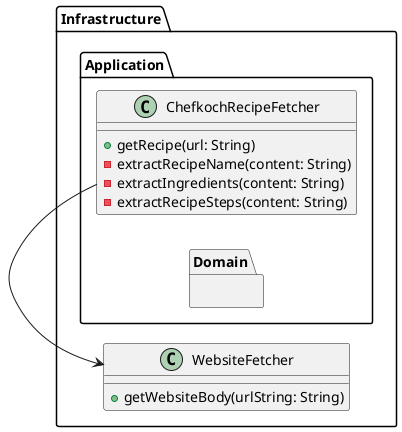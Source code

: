 @startuml

left to right direction

package "Infrastructure" {
  class WebsiteFetcher {
    + getWebsiteBody(urlString: String)
  }

  package "Application" {
    class ChefkochRecipeFetcher {
      + getRecipe(url: String)
      - extractRecipeName(content: String)
      - extractIngredients(content: String)
      - extractRecipeSteps(content: String)
    }

    package "Domain" {
    }
  }
}

ChefkochRecipeFetcher -> WebsiteFetcher

@enduml